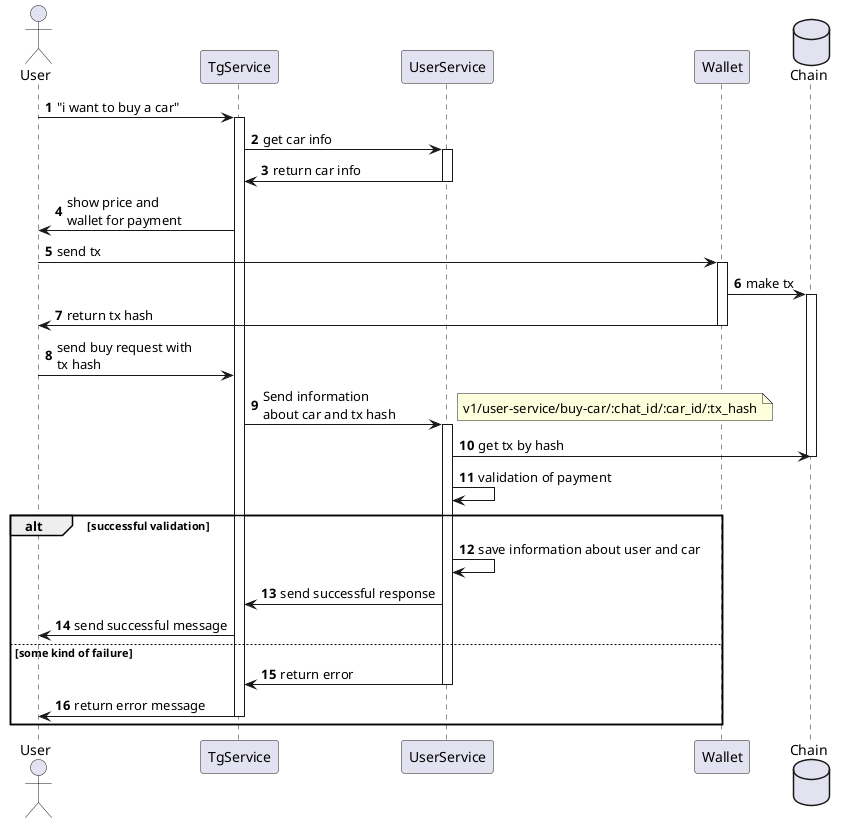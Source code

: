 @startuml
'https://plantuml.com/sequence-diagram

actor User

participant TgService
participant UserService
participant Wallet
database Chain
autonumber

User -> TgService: "i want to buy a car"
activate TgService

TgService -> UserService: get car info
activate UserService

UserService -> TgService: return car info
deactivate UserService

TgService -> User: show price and \nwallet for payment
User -> Wallet: send tx
activate Wallet

Wallet -> Chain: make tx
activate Chain

Wallet -> User: return tx hash
deactivate Wallet

User -> TgService: send buy request with \ntx hash
TgService -> UserService: Send information \nabout car and tx hash
activate UserService

note right
    v1/user-service/buy-car/:chat_id/:car_id/:tx_hash
end note

UserService -> Chain: get tx by hash
deactivate Chain

UserService -> UserService: validation of payment
alt successful validation
    UserService -> UserService: save information about user and car
    UserService -> TgService: send successful response
    TgService -> User: send successful message

else some kind of failure
    UserService -> TgService: return error
    deactivate UserService
    TgService -> User: return error message
    deactivate TgService

end
@enduml